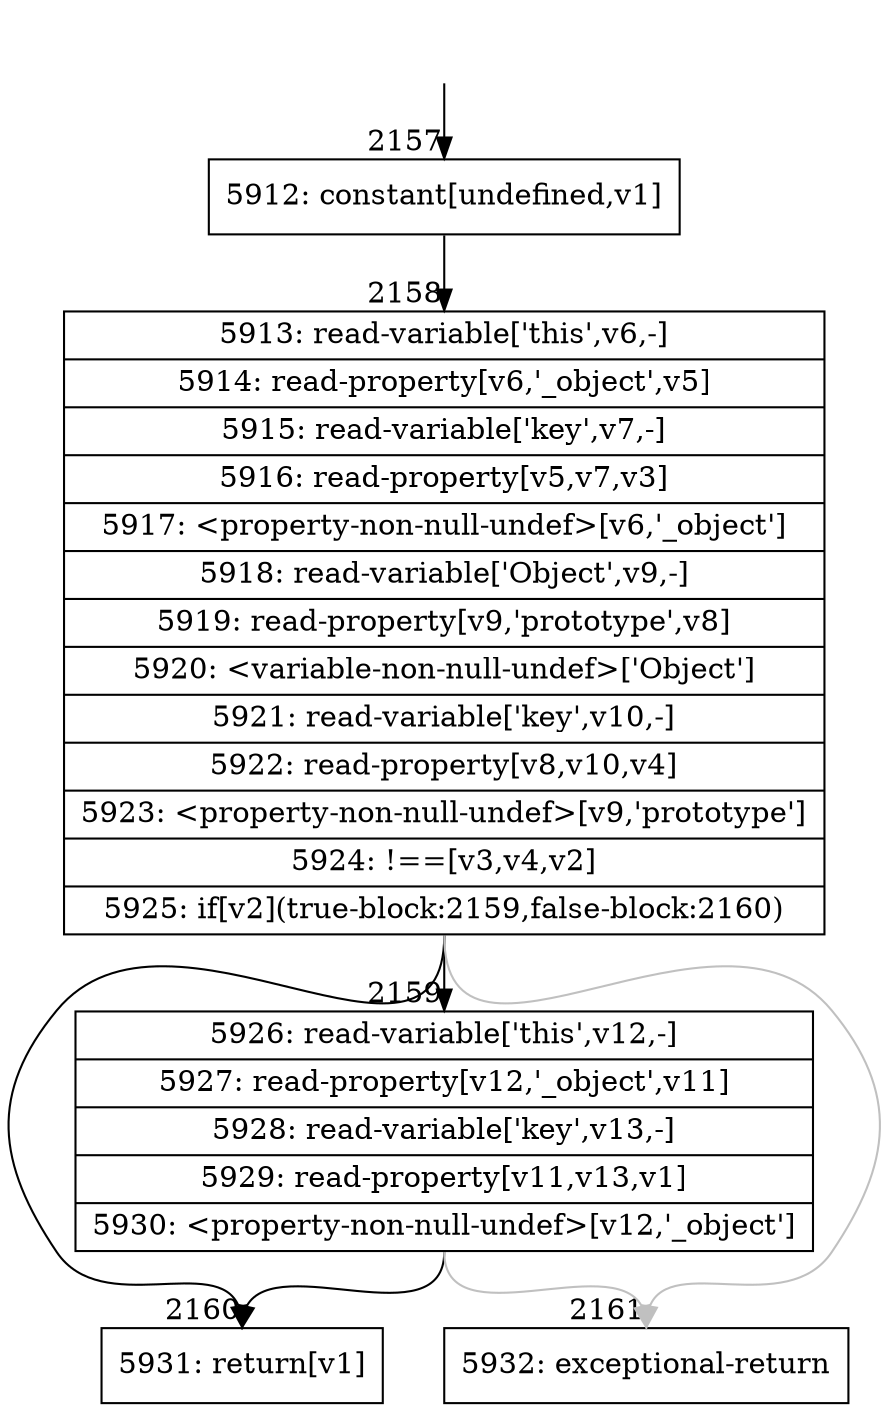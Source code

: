 digraph {
rankdir="TD"
BB_entry189[shape=none,label=""];
BB_entry189 -> BB2157 [tailport=s, headport=n, headlabel="    2157"]
BB2157 [shape=record label="{5912: constant[undefined,v1]}" ] 
BB2157 -> BB2158 [tailport=s, headport=n, headlabel="      2158"]
BB2158 [shape=record label="{5913: read-variable['this',v6,-]|5914: read-property[v6,'_object',v5]|5915: read-variable['key',v7,-]|5916: read-property[v5,v7,v3]|5917: \<property-non-null-undef\>[v6,'_object']|5918: read-variable['Object',v9,-]|5919: read-property[v9,'prototype',v8]|5920: \<variable-non-null-undef\>['Object']|5921: read-variable['key',v10,-]|5922: read-property[v8,v10,v4]|5923: \<property-non-null-undef\>[v9,'prototype']|5924: !==[v3,v4,v2]|5925: if[v2](true-block:2159,false-block:2160)}" ] 
BB2158 -> BB2159 [tailport=s, headport=n, headlabel="      2159"]
BB2158 -> BB2160 [tailport=s, headport=n, headlabel="      2160"]
BB2158 -> BB2161 [tailport=s, headport=n, color=gray, headlabel="      2161"]
BB2159 [shape=record label="{5926: read-variable['this',v12,-]|5927: read-property[v12,'_object',v11]|5928: read-variable['key',v13,-]|5929: read-property[v11,v13,v1]|5930: \<property-non-null-undef\>[v12,'_object']}" ] 
BB2159 -> BB2160 [tailport=s, headport=n]
BB2159 -> BB2161 [tailport=s, headport=n, color=gray]
BB2160 [shape=record label="{5931: return[v1]}" ] 
BB2161 [shape=record label="{5932: exceptional-return}" ] 
//#$~ 1439
}
